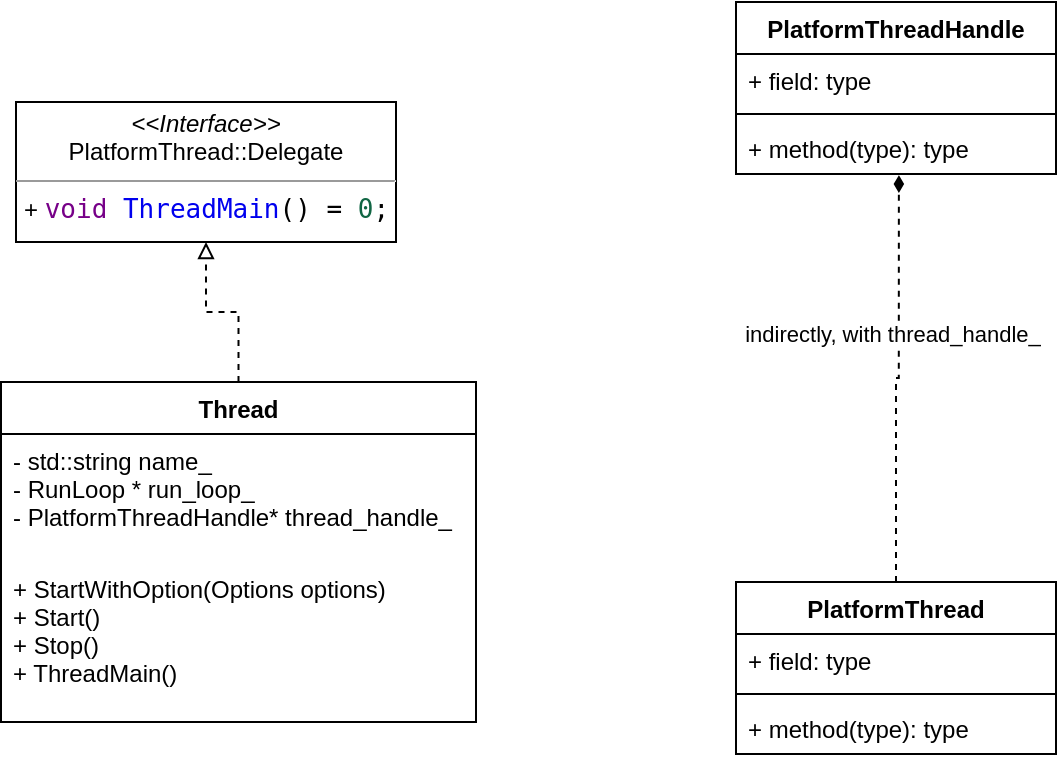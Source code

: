 <mxfile version="20.3.0" type="github">
  <diagram id="5lEBSkVHVQBFDjPto8pz" name="Page-1">
    <mxGraphModel dx="1062" dy="959" grid="1" gridSize="10" guides="1" tooltips="1" connect="1" arrows="1" fold="1" page="1" pageScale="1" pageWidth="850" pageHeight="1100" math="0" shadow="0">
      <root>
        <mxCell id="0" />
        <mxCell id="1" parent="0" />
        <mxCell id="gqC3ory8Z250xnk28L0n-9" style="edgeStyle=orthogonalEdgeStyle;rounded=0;orthogonalLoop=1;jettySize=auto;html=1;endArrow=block;endFill=0;dashed=1;" edge="1" parent="1" source="gqC3ory8Z250xnk28L0n-4" target="gqC3ory8Z250xnk28L0n-8">
          <mxGeometry relative="1" as="geometry" />
        </mxCell>
        <mxCell id="gqC3ory8Z250xnk28L0n-4" value="Thread" style="swimlane;fontStyle=1;align=center;verticalAlign=top;childLayout=stackLayout;horizontal=1;startSize=26;horizontalStack=0;resizeParent=1;resizeParentMax=0;resizeLast=0;collapsible=1;marginBottom=0;" vertex="1" parent="1">
          <mxGeometry x="52.5" y="450" width="237.5" height="170" as="geometry" />
        </mxCell>
        <mxCell id="gqC3ory8Z250xnk28L0n-5" value="- std::string name_&#xa;- RunLoop * run_loop_&#xa;- PlatformThreadHandle* thread_handle_" style="text;strokeColor=none;fillColor=none;align=left;verticalAlign=top;spacingLeft=4;spacingRight=4;overflow=hidden;rotatable=0;points=[[0,0.5],[1,0.5]];portConstraint=eastwest;" vertex="1" parent="gqC3ory8Z250xnk28L0n-4">
          <mxGeometry y="26" width="237.5" height="64" as="geometry" />
        </mxCell>
        <mxCell id="gqC3ory8Z250xnk28L0n-6" value="" style="line;strokeWidth=1;fillColor=none;align=left;verticalAlign=middle;spacingTop=-1;spacingLeft=3;spacingRight=3;rotatable=0;labelPosition=right;points=[];portConstraint=eastwest;strokeColor=inherit;" vertex="1" parent="gqC3ory8Z250xnk28L0n-4">
          <mxGeometry y="90" width="237.5" as="geometry" />
        </mxCell>
        <mxCell id="gqC3ory8Z250xnk28L0n-7" value="+ StartWithOption(Options options)&#xa;+ Start()&#xa;+ Stop()&#xa;+ ThreadMain()&#xa;" style="text;strokeColor=none;fillColor=none;align=left;verticalAlign=top;spacingLeft=4;spacingRight=4;overflow=hidden;rotatable=0;points=[[0,0.5],[1,0.5]];portConstraint=eastwest;" vertex="1" parent="gqC3ory8Z250xnk28L0n-4">
          <mxGeometry y="90" width="237.5" height="80" as="geometry" />
        </mxCell>
        <mxCell id="gqC3ory8Z250xnk28L0n-8" value="&lt;p style=&quot;margin:0px;margin-top:4px;text-align:center;&quot;&gt;&lt;i&gt;&amp;lt;&amp;lt;Interface&amp;gt;&amp;gt;&lt;/i&gt;&lt;br&gt;PlatformThread::Delegate&lt;br&gt;&lt;/p&gt;&lt;hr size=&quot;1&quot;&gt;&lt;p style=&quot;margin:0px;margin-left:4px;&quot;&gt;&lt;/p&gt;&lt;p style=&quot;margin:0px;margin-left:4px;&quot;&gt;+&amp;nbsp;&lt;span style=&quot;margin: 0px; padding: 0px; box-sizing: border-box; border-color: var(--border); color: rgb(119, 0, 136); font-family: monospace; font-size: medium; background-color: rgb(255, 255, 255);&quot; class=&quot;cm-keyword&quot;&gt;void&lt;/span&gt;&lt;span style=&quot;font-family: monospace; font-size: medium; background-color: rgb(255, 255, 255);&quot;&gt; &lt;/span&gt;&lt;a style=&quot;margin: 0px; padding: 0px; box-sizing: border-box; border-color: var(--border); text-decoration-line: none; font-family: monospace; font-size: medium; background-color: rgb(255, 255, 255);&quot; data-key=&quot;83&quot; href=&quot;https://source.chromium.org/chromium/chromium/src/+/main:base/threading/platform_thread.h;drc=9e249731c0b1aab0e53fb776b9c11e673e721c45;bpv=1;bpt=1;l=143?gsn=ThreadMain&amp;amp;gs=kythe%3A%2F%2Fchromium.googlesource.com%2Fchromium%2Fsrc%3Flang%3Dc%252B%252B%3Fpath%3Dbase%2Fthreading%2Fplatform_thread.h%23kZwGQLcffSreJm4Mh7NLUbjs5P3XpFk_jl-PvB84Z40&quot; class=&quot;semantic-decoration&quot;&gt;ThreadMain&lt;/a&gt;&lt;span style=&quot;font-family: monospace; font-size: medium; background-color: rgb(255, 255, 255);&quot;&gt;() = &lt;/span&gt;&lt;span style=&quot;margin: 0px; padding: 0px; box-sizing: border-box; border-color: var(--border); color: rgb(17, 102, 68); font-family: monospace; font-size: medium; background-color: rgb(255, 255, 255);&quot; class=&quot;cm-number&quot;&gt;0&lt;/span&gt;&lt;span style=&quot;font-family: monospace; font-size: medium; background-color: rgb(255, 255, 255);&quot;&gt;;&lt;/span&gt;&lt;br&gt;&lt;/p&gt;" style="verticalAlign=top;align=left;overflow=fill;fontSize=12;fontFamily=Helvetica;html=1;" vertex="1" parent="1">
          <mxGeometry x="60" y="310" width="190" height="70" as="geometry" />
        </mxCell>
        <mxCell id="gqC3ory8Z250xnk28L0n-24" style="edgeStyle=orthogonalEdgeStyle;rounded=0;orthogonalLoop=1;jettySize=auto;html=1;exitX=0.5;exitY=0;exitDx=0;exitDy=0;entryX=0.509;entryY=1.022;entryDx=0;entryDy=0;entryPerimeter=0;dashed=1;endArrow=diamondThin;endFill=1;" edge="1" parent="1" source="gqC3ory8Z250xnk28L0n-11" target="gqC3ory8Z250xnk28L0n-21">
          <mxGeometry relative="1" as="geometry" />
        </mxCell>
        <mxCell id="gqC3ory8Z250xnk28L0n-25" value="indirectly, with thread_handle_" style="edgeLabel;html=1;align=center;verticalAlign=middle;resizable=0;points=[];" vertex="1" connectable="0" parent="gqC3ory8Z250xnk28L0n-24">
          <mxGeometry x="0.227" y="4" relative="1" as="geometry">
            <mxPoint as="offset" />
          </mxGeometry>
        </mxCell>
        <mxCell id="gqC3ory8Z250xnk28L0n-11" value="PlatformThread" style="swimlane;fontStyle=1;align=center;verticalAlign=top;childLayout=stackLayout;horizontal=1;startSize=26;horizontalStack=0;resizeParent=1;resizeParentMax=0;resizeLast=0;collapsible=1;marginBottom=0;" vertex="1" parent="1">
          <mxGeometry x="420" y="550" width="160" height="86" as="geometry" />
        </mxCell>
        <mxCell id="gqC3ory8Z250xnk28L0n-12" value="+ field: type" style="text;strokeColor=none;fillColor=none;align=left;verticalAlign=top;spacingLeft=4;spacingRight=4;overflow=hidden;rotatable=0;points=[[0,0.5],[1,0.5]];portConstraint=eastwest;" vertex="1" parent="gqC3ory8Z250xnk28L0n-11">
          <mxGeometry y="26" width="160" height="26" as="geometry" />
        </mxCell>
        <mxCell id="gqC3ory8Z250xnk28L0n-13" value="" style="line;strokeWidth=1;fillColor=none;align=left;verticalAlign=middle;spacingTop=-1;spacingLeft=3;spacingRight=3;rotatable=0;labelPosition=right;points=[];portConstraint=eastwest;strokeColor=inherit;" vertex="1" parent="gqC3ory8Z250xnk28L0n-11">
          <mxGeometry y="52" width="160" height="8" as="geometry" />
        </mxCell>
        <mxCell id="gqC3ory8Z250xnk28L0n-14" value="+ method(type): type" style="text;strokeColor=none;fillColor=none;align=left;verticalAlign=top;spacingLeft=4;spacingRight=4;overflow=hidden;rotatable=0;points=[[0,0.5],[1,0.5]];portConstraint=eastwest;" vertex="1" parent="gqC3ory8Z250xnk28L0n-11">
          <mxGeometry y="60" width="160" height="26" as="geometry" />
        </mxCell>
        <mxCell id="gqC3ory8Z250xnk28L0n-18" value="PlatformThreadHandle" style="swimlane;fontStyle=1;align=center;verticalAlign=top;childLayout=stackLayout;horizontal=1;startSize=26;horizontalStack=0;resizeParent=1;resizeParentMax=0;resizeLast=0;collapsible=1;marginBottom=0;" vertex="1" parent="1">
          <mxGeometry x="420" y="260" width="160" height="86" as="geometry" />
        </mxCell>
        <mxCell id="gqC3ory8Z250xnk28L0n-19" value="+ field: type" style="text;strokeColor=none;fillColor=none;align=left;verticalAlign=top;spacingLeft=4;spacingRight=4;overflow=hidden;rotatable=0;points=[[0,0.5],[1,0.5]];portConstraint=eastwest;" vertex="1" parent="gqC3ory8Z250xnk28L0n-18">
          <mxGeometry y="26" width="160" height="26" as="geometry" />
        </mxCell>
        <mxCell id="gqC3ory8Z250xnk28L0n-20" value="" style="line;strokeWidth=1;fillColor=none;align=left;verticalAlign=middle;spacingTop=-1;spacingLeft=3;spacingRight=3;rotatable=0;labelPosition=right;points=[];portConstraint=eastwest;strokeColor=inherit;" vertex="1" parent="gqC3ory8Z250xnk28L0n-18">
          <mxGeometry y="52" width="160" height="8" as="geometry" />
        </mxCell>
        <mxCell id="gqC3ory8Z250xnk28L0n-21" value="+ method(type): type" style="text;strokeColor=none;fillColor=none;align=left;verticalAlign=top;spacingLeft=4;spacingRight=4;overflow=hidden;rotatable=0;points=[[0,0.5],[1,0.5]];portConstraint=eastwest;" vertex="1" parent="gqC3ory8Z250xnk28L0n-18">
          <mxGeometry y="60" width="160" height="26" as="geometry" />
        </mxCell>
      </root>
    </mxGraphModel>
  </diagram>
</mxfile>
